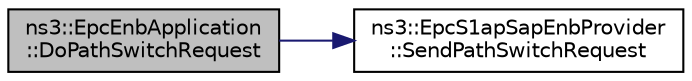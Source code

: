 digraph "ns3::EpcEnbApplication::DoPathSwitchRequest"
{
  edge [fontname="Helvetica",fontsize="10",labelfontname="Helvetica",labelfontsize="10"];
  node [fontname="Helvetica",fontsize="10",shape=record];
  rankdir="LR";
  Node1 [label="ns3::EpcEnbApplication\l::DoPathSwitchRequest",height=0.2,width=0.4,color="black", fillcolor="grey75", style="filled", fontcolor="black"];
  Node1 -> Node2 [color="midnightblue",fontsize="10",style="solid"];
  Node2 [label="ns3::EpcS1apSapEnbProvider\l::SendPathSwitchRequest",height=0.2,width=0.4,color="black", fillcolor="white", style="filled",URL="$d7/dc1/classns3_1_1EpcS1apSapEnbProvider.html#a72780aeea16664e1836385c36cc98c67"];
}
